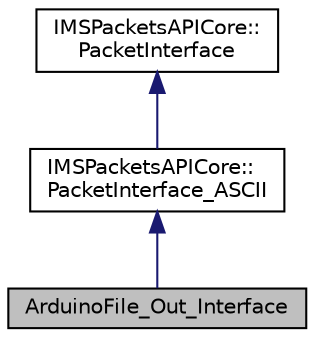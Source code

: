 digraph "ArduinoFile_Out_Interface"
{
 // LATEX_PDF_SIZE
  edge [fontname="Helvetica",fontsize="10",labelfontname="Helvetica",labelfontsize="10"];
  node [fontname="Helvetica",fontsize="10",shape=record];
  Node1 [label="ArduinoFile_Out_Interface",height=0.2,width=0.4,color="black", fillcolor="grey75", style="filled", fontcolor="black",tooltip=" "];
  Node2 -> Node1 [dir="back",color="midnightblue",fontsize="10",style="solid",fontname="Helvetica"];
  Node2 [label="IMSPacketsAPICore::\lPacketInterface_ASCII",height=0.2,width=0.4,color="black", fillcolor="white", style="filled",URL="$class_i_m_s_packets_a_p_i_core_1_1_packet_interface___a_s_c_i_i.html",tooltip="API Node ASCII Interface for HDR_Packets."];
  Node3 -> Node2 [dir="back",color="midnightblue",fontsize="10",style="solid",fontname="Helvetica"];
  Node3 [label="IMSPacketsAPICore::\lPacketInterface",height=0.2,width=0.4,color="black", fillcolor="white", style="filled",URL="$class_i_m_s_packets_a_p_i_core_1_1_packet_interface.html",tooltip="An Abstraction of the serial interface connecting two api nodes."];
}
